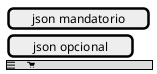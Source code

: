 @startsalt jsonexample
{   
    !unquoted procedure $mandatory($multiline, $leftbracket, $midlelement, $rightbracket)
    !if ($multiline==1)
         $leftbracket %newline() $midlelement $rightbracket
    !else
        $leftbracket $midlelement $rightbracket
    !endif    
    !endprocedure


    !procedure $mandatoryJson($json)
    !if ($json.multiline==1)
         $json.leftbracket %newline() $json.midlelement $json.rightbracket
    !else
        $json.leftbracket $json.midlelement $json.rightbracket
    !endif    
    !endprocedure

    !procedure $optionalJson($json)
        !if ($json.rule==1)
            $mandatoryJson($json) 
        !endif
    !endprocedure

     !procedure $alternativeJson($json)
        !if ($json.rule==0) 
             $mandatoryJson($json)
        !elseif ($json.rule==1)
            $mandatory($json.multialternative, $json.leftalternative, $json.midlealternative, $json.rightalternative)   
        !endif 
    !endprocedure

    !$variavelexemplo = { "multiline": 0, "leftbracket": "[", "midlelement": "json mandatorio", "rightbracket": "]"}
    !$variavelexemplo1 = { "multiline": 0, "leftbracket": "[", "midlelement": "json opcional", "rightbracket": "]", "rule": 1}
    !$variavelalternativa = { "multiline": 0, "leftbracket": "[", "midlelement": "ui luigi", "rightbracket": "]", "rule": 1 , "multialternative": 0, "leftalternative": "{*", "midlealternative": "<&menu> | <&cart>", "rightalternative": "}"}

    $mandatoryJson($variavelexemplo)
    $optionalJson($variavelexemplo1)
    $alternativeJson($variavelalternativa)

}
@endsalt